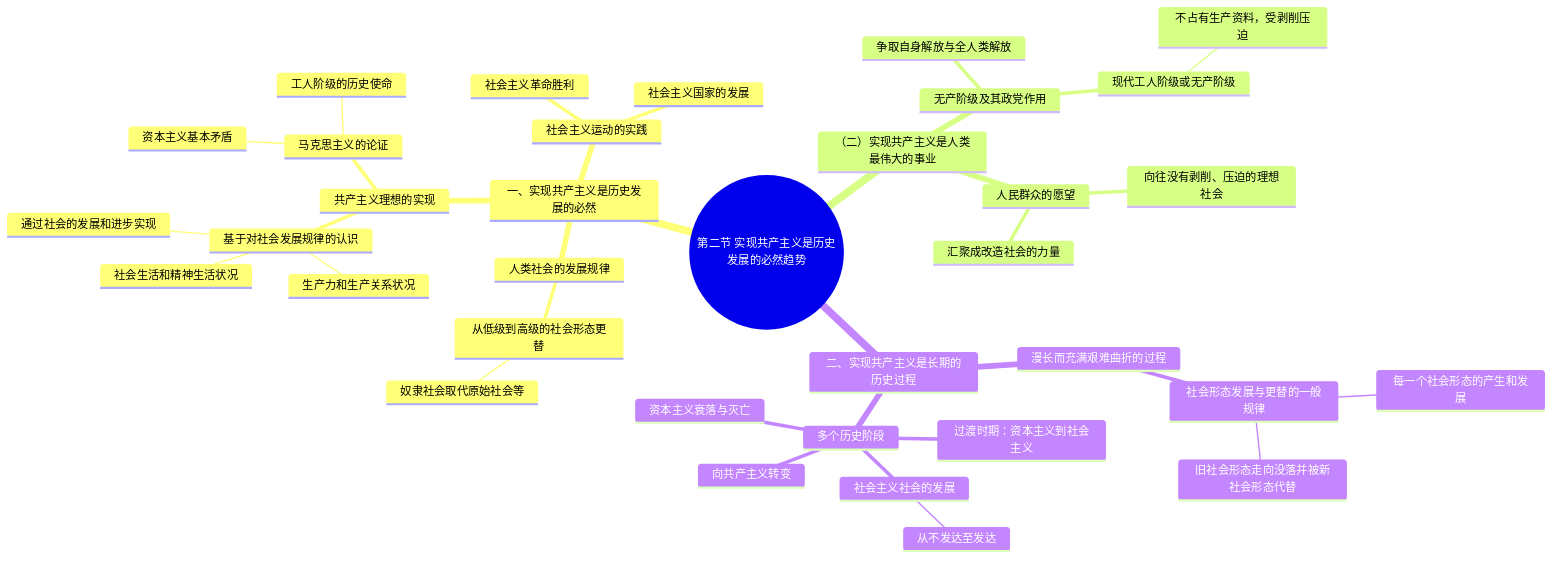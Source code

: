 mindmap
	root((第二节 实现共产主义是历史发展的必然趋势))
		一、实现共产主义是历史发展的必然
			人类社会的发展规律
				从低级到高级的社会形态更替
					奴隶社会取代原始社会等
			共产主义理想的实现
				基于对社会发展规律的认识
					生产力和生产关系状况
					社会生活和精神生活状况
					通过社会的发展和进步实现
				马克思主义的论证
					资本主义基本矛盾
					工人阶级的历史使命
			社会主义运动的实践
				社会主义革命胜利
				社会主义国家的发展
		（二）实现共产主义是人类最伟大的事业
			无产阶级及其政党作用
				现代工人阶级或无产阶级
					不占有生产资料，受剥削压迫
				争取自身解放与全人类解放
			人民群众的愿望
				向往没有剥削、压迫的理想社会
				汇聚成改造社会的力量
		二、实现共产主义是长期的历史过程
			漫长而充满艰难曲折的过程
				社会形态发展与更替的一般规律
					每一个社会形态的产生和发展
					旧社会形态走向没落并被新社会形态代替
			多个历史阶段
				资本主义衰落与灭亡
				过渡时期：资本主义到社会主义
				社会主义社会的发展
					从不发达至发达
				向共产主义转变